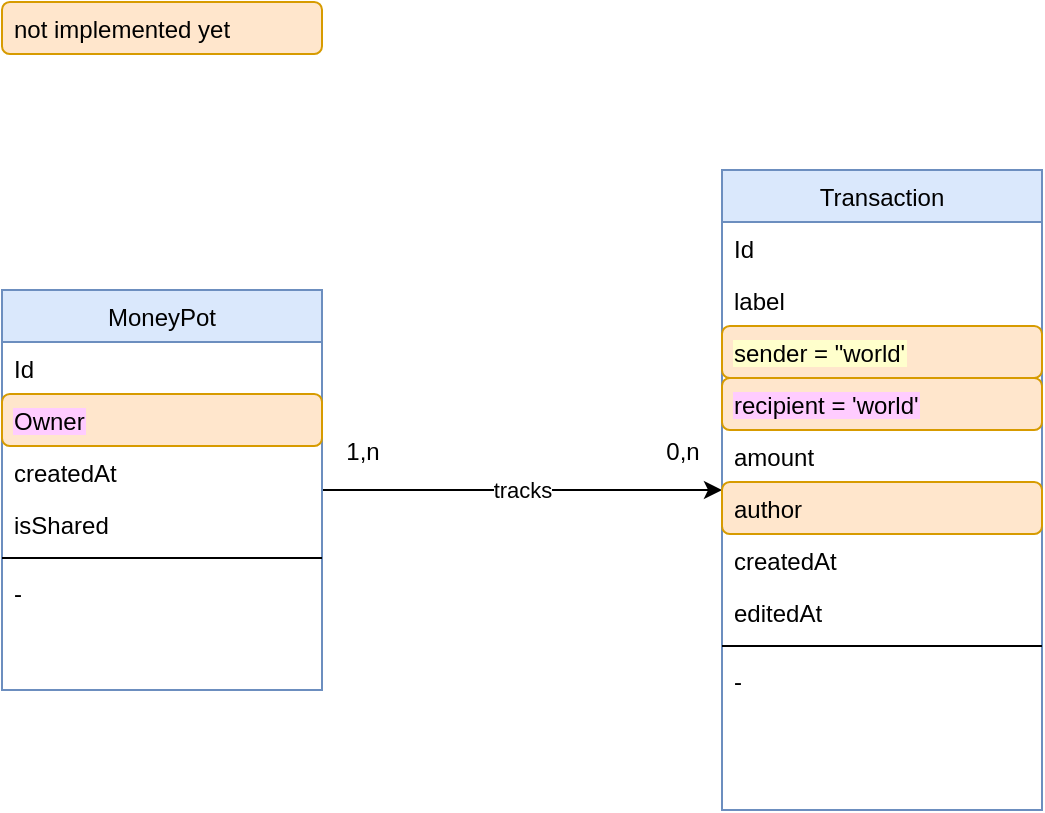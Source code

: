 <mxfile>
    <diagram id="b7RL2BUuhChudA_rBEXQ" name="Page-1">
        <mxGraphModel dx="2420" dy="507" grid="1" gridSize="10" guides="1" tooltips="1" connect="1" arrows="1" fold="1" page="1" pageScale="1" pageWidth="850" pageHeight="1100" math="0" shadow="0">
            <root>
                <mxCell id="0"/>
                <mxCell id="1" parent="0"/>
                <mxCell id="20" value="not implemented yet" style="text;align=left;verticalAlign=top;spacingLeft=4;spacingRight=4;overflow=hidden;rotatable=0;points=[[0,0.5],[1,0.5]];portConstraint=eastwest;rounded=1;shadow=0;html=0;labelBackgroundColor=none;strokeColor=#d79b00;fillColor=#ffe6cc;" vertex="1" parent="1">
                    <mxGeometry x="-1280" y="90" width="160" height="26" as="geometry"/>
                </mxCell>
                <mxCell id="21" value="tracks" style="endArrow=classic;html=1;" edge="1" parent="1" source="2" target="9">
                    <mxGeometry width="50" height="50" relative="1" as="geometry">
                        <mxPoint x="-1020" y="350" as="sourcePoint"/>
                        <mxPoint x="-970" y="300" as="targetPoint"/>
                    </mxGeometry>
                </mxCell>
                <mxCell id="23" value="" style="group" vertex="1" connectable="0" parent="1">
                    <mxGeometry x="-1280" y="234" width="200" height="200" as="geometry"/>
                </mxCell>
                <mxCell id="2" value="MoneyPot" style="swimlane;fontStyle=0;align=center;verticalAlign=top;childLayout=stackLayout;horizontal=1;startSize=26;horizontalStack=0;resizeParent=1;resizeLast=0;collapsible=1;marginBottom=0;rounded=0;shadow=0;strokeWidth=1;glass=0;fillColor=#dae8fc;strokeColor=#6c8ebf;" vertex="1" parent="23">
                    <mxGeometry width="160" height="200" as="geometry">
                        <mxRectangle x="230" y="140" width="160" height="26" as="alternateBounds"/>
                    </mxGeometry>
                </mxCell>
                <mxCell id="3" value="Id" style="text;align=left;verticalAlign=top;spacingLeft=4;spacingRight=4;overflow=hidden;rotatable=0;points=[[0,0.5],[1,0.5]];portConstraint=eastwest;rounded=1;shadow=0;html=0;" vertex="1" parent="2">
                    <mxGeometry y="26" width="160" height="26" as="geometry"/>
                </mxCell>
                <mxCell id="4" value="Owner" style="text;align=left;verticalAlign=top;spacingLeft=4;spacingRight=4;overflow=hidden;rotatable=0;points=[[0,0.5],[1,0.5]];portConstraint=eastwest;rounded=1;shadow=0;html=0;labelBackgroundColor=#FFCCFF;strokeColor=#d79b00;fillColor=#ffe6cc;" vertex="1" parent="2">
                    <mxGeometry y="52" width="160" height="26" as="geometry"/>
                </mxCell>
                <mxCell id="5" value="createdAt" style="text;align=left;verticalAlign=top;spacingLeft=4;spacingRight=4;overflow=hidden;rotatable=0;points=[[0,0.5],[1,0.5]];portConstraint=eastwest;rounded=1;shadow=0;html=0;" vertex="1" parent="2">
                    <mxGeometry y="78" width="160" height="26" as="geometry"/>
                </mxCell>
                <mxCell id="6" value="isShared" style="text;align=left;verticalAlign=top;spacingLeft=4;spacingRight=4;overflow=hidden;rotatable=0;points=[[0,0.5],[1,0.5]];portConstraint=eastwest;rounded=1;shadow=0;html=0;" vertex="1" parent="2">
                    <mxGeometry y="104" width="160" height="26" as="geometry"/>
                </mxCell>
                <mxCell id="7" value="" style="line;html=1;strokeWidth=1;align=left;verticalAlign=middle;spacingTop=-1;spacingLeft=3;spacingRight=3;rotatable=0;labelPosition=right;points=[];portConstraint=eastwest;rounded=1;" vertex="1" parent="2">
                    <mxGeometry y="130" width="160" height="8" as="geometry"/>
                </mxCell>
                <mxCell id="8" value="-" style="text;align=left;verticalAlign=top;spacingLeft=4;spacingRight=4;overflow=hidden;rotatable=0;points=[[0,0.5],[1,0.5]];portConstraint=eastwest;rounded=1;" vertex="1" parent="2">
                    <mxGeometry y="138" width="160" height="26" as="geometry"/>
                </mxCell>
                <mxCell id="22" value="1,n" style="text;html=1;align=center;verticalAlign=middle;resizable=0;points=[];autosize=1;strokeColor=none;fillColor=none;" vertex="1" parent="23">
                    <mxGeometry x="160" y="66" width="40" height="30" as="geometry"/>
                </mxCell>
                <mxCell id="25" value="" style="group" vertex="1" connectable="0" parent="1">
                    <mxGeometry x="-960" y="174" width="200" height="320" as="geometry"/>
                </mxCell>
                <mxCell id="9" value="Transaction" style="swimlane;fontStyle=0;align=center;verticalAlign=top;childLayout=stackLayout;horizontal=1;startSize=26;horizontalStack=0;resizeParent=1;resizeLast=0;collapsible=1;marginBottom=0;rounded=0;shadow=0;strokeWidth=1;glass=0;fillColor=#dae8fc;strokeColor=#6c8ebf;" vertex="1" parent="25">
                    <mxGeometry x="40" width="160" height="320" as="geometry">
                        <mxRectangle x="230" y="140" width="160" height="26" as="alternateBounds"/>
                    </mxGeometry>
                </mxCell>
                <mxCell id="10" value="Id" style="text;align=left;verticalAlign=top;spacingLeft=4;spacingRight=4;overflow=hidden;rotatable=0;points=[[0,0.5],[1,0.5]];portConstraint=eastwest;rounded=1;shadow=0;html=0;" vertex="1" parent="9">
                    <mxGeometry y="26" width="160" height="26" as="geometry"/>
                </mxCell>
                <mxCell id="11" value="label" style="text;align=left;verticalAlign=top;spacingLeft=4;spacingRight=4;overflow=hidden;rotatable=0;points=[[0,0.5],[1,0.5]];portConstraint=eastwest;rounded=1;shadow=0;html=0;" vertex="1" parent="9">
                    <mxGeometry y="52" width="160" height="26" as="geometry"/>
                </mxCell>
                <mxCell id="12" value="sender = &quot;world'" style="text;align=left;verticalAlign=top;spacingLeft=4;spacingRight=4;overflow=hidden;rotatable=0;points=[[0,0.5],[1,0.5]];portConstraint=eastwest;rounded=1;shadow=0;html=0;strokeColor=#d79b00;labelBackgroundColor=#FFFFCC;fillColor=#ffe6cc;" vertex="1" parent="9">
                    <mxGeometry y="78" width="160" height="26" as="geometry"/>
                </mxCell>
                <mxCell id="13" value="recipient = 'world'" style="text;align=left;verticalAlign=top;spacingLeft=4;spacingRight=4;overflow=hidden;rotatable=0;points=[[0,0.5],[1,0.5]];portConstraint=eastwest;rounded=1;shadow=0;html=0;strokeColor=#d79b00;labelBackgroundColor=#FFCCFF;fillColor=#ffe6cc;" vertex="1" parent="9">
                    <mxGeometry y="104" width="160" height="26" as="geometry"/>
                </mxCell>
                <mxCell id="14" value="amount" style="text;align=left;verticalAlign=top;spacingLeft=4;spacingRight=4;overflow=hidden;rotatable=0;points=[[0,0.5],[1,0.5]];portConstraint=eastwest;rounded=1;shadow=0;html=0;" vertex="1" parent="9">
                    <mxGeometry y="130" width="160" height="26" as="geometry"/>
                </mxCell>
                <mxCell id="15" value="author" style="text;align=left;verticalAlign=top;spacingLeft=4;spacingRight=4;overflow=hidden;rotatable=0;points=[[0,0.5],[1,0.5]];portConstraint=eastwest;rounded=1;shadow=0;html=0;strokeColor=#d79b00;fillColor=#ffe6cc;" vertex="1" parent="9">
                    <mxGeometry y="156" width="160" height="26" as="geometry"/>
                </mxCell>
                <mxCell id="16" value="createdAt" style="text;align=left;verticalAlign=top;spacingLeft=4;spacingRight=4;overflow=hidden;rotatable=0;points=[[0,0.5],[1,0.5]];portConstraint=eastwest;rounded=1;shadow=0;html=0;" vertex="1" parent="9">
                    <mxGeometry y="182" width="160" height="26" as="geometry"/>
                </mxCell>
                <mxCell id="17" value="editedAt" style="text;align=left;verticalAlign=top;spacingLeft=4;spacingRight=4;overflow=hidden;rotatable=0;points=[[0,0.5],[1,0.5]];portConstraint=eastwest;rounded=1;shadow=0;html=0;" vertex="1" parent="9">
                    <mxGeometry y="208" width="160" height="26" as="geometry"/>
                </mxCell>
                <mxCell id="18" value="" style="line;html=1;strokeWidth=1;align=left;verticalAlign=middle;spacingTop=-1;spacingLeft=3;spacingRight=3;rotatable=0;labelPosition=right;points=[];portConstraint=eastwest;rounded=1;" vertex="1" parent="9">
                    <mxGeometry y="234" width="160" height="8" as="geometry"/>
                </mxCell>
                <mxCell id="19" value="-" style="text;align=left;verticalAlign=top;spacingLeft=4;spacingRight=4;overflow=hidden;rotatable=0;points=[[0,0.5],[1,0.5]];portConstraint=eastwest;rounded=1;" vertex="1" parent="9">
                    <mxGeometry y="242" width="160" height="26" as="geometry"/>
                </mxCell>
                <mxCell id="24" value="0,n" style="text;html=1;align=center;verticalAlign=middle;resizable=0;points=[];autosize=1;strokeColor=none;fillColor=none;" vertex="1" parent="25">
                    <mxGeometry y="126" width="40" height="30" as="geometry"/>
                </mxCell>
            </root>
        </mxGraphModel>
    </diagram>
</mxfile>